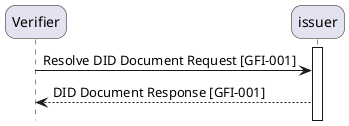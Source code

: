 @startuml GFI-001

skinparam roundcorner 20
skinparam defaultFontName Arial 
hide footbox
activate issuer

!pragma teoz true

participant  verifier as "Verifier"
participant  issuer as "Issuer/Holder"

verifier -> issuer: Resolve DID Document Request [GFI-001]
issuer --> verifier: DID Document Response [GFI-001]

@enduml
